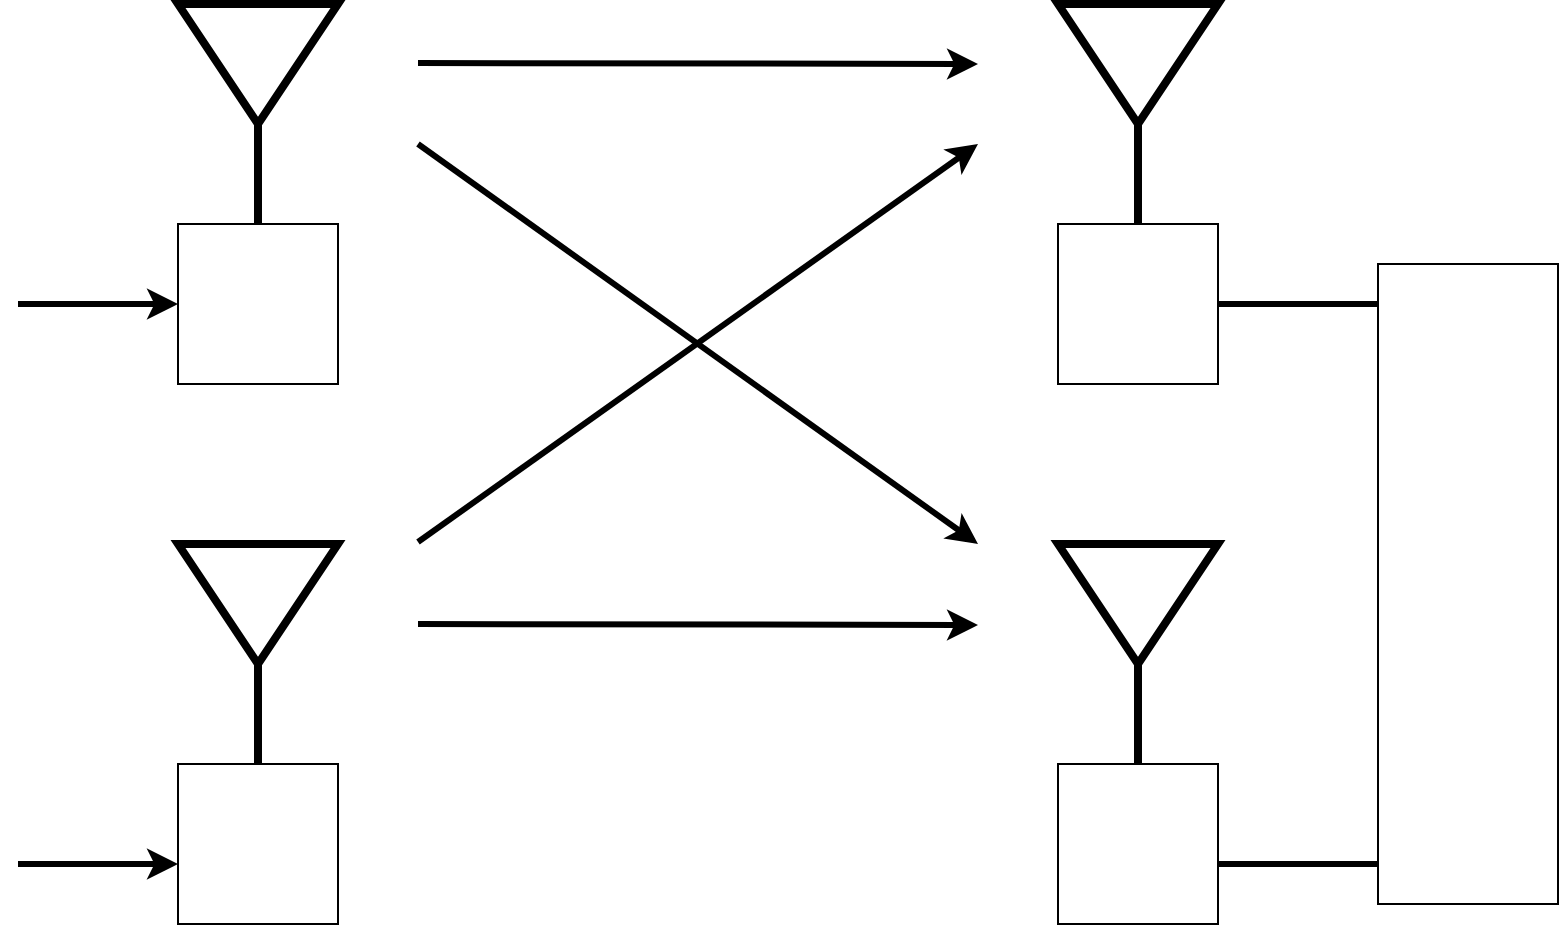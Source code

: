 <mxfile version="22.0.2" type="device">
  <diagram name="Page-1" id="k9zqkYv-JhOI1apqYoXB">
    <mxGraphModel dx="1098" dy="960" grid="1" gridSize="10" guides="1" tooltips="1" connect="1" arrows="1" fold="1" page="1" pageScale="1" pageWidth="827" pageHeight="1169" math="0" shadow="0">
      <root>
        <mxCell id="0" />
        <mxCell id="1" parent="0" />
        <mxCell id="dwckuzqTLXygEKj3dYpV-1" value="" style="whiteSpace=wrap;html=1;aspect=fixed;" vertex="1" parent="1">
          <mxGeometry x="120" y="400" width="80" height="80" as="geometry" />
        </mxCell>
        <mxCell id="dwckuzqTLXygEKj3dYpV-2" value="" style="endArrow=none;html=1;rounded=0;strokeWidth=4;" edge="1" parent="1">
          <mxGeometry width="50" height="50" relative="1" as="geometry">
            <mxPoint x="160" y="400" as="sourcePoint" />
            <mxPoint x="160" y="350" as="targetPoint" />
          </mxGeometry>
        </mxCell>
        <mxCell id="dwckuzqTLXygEKj3dYpV-3" value="" style="triangle;whiteSpace=wrap;html=1;direction=south;strokeWidth=4;" vertex="1" parent="1">
          <mxGeometry x="120" y="290" width="80" height="60" as="geometry" />
        </mxCell>
        <mxCell id="dwckuzqTLXygEKj3dYpV-4" value="" style="endArrow=classic;html=1;rounded=0;strokeWidth=3;" edge="1" parent="1">
          <mxGeometry width="50" height="50" relative="1" as="geometry">
            <mxPoint x="40" y="440" as="sourcePoint" />
            <mxPoint x="120" y="440" as="targetPoint" />
          </mxGeometry>
        </mxCell>
        <mxCell id="dwckuzqTLXygEKj3dYpV-5" value="" style="endArrow=classic;html=1;rounded=0;strokeWidth=3;" edge="1" parent="1">
          <mxGeometry width="50" height="50" relative="1" as="geometry">
            <mxPoint x="240" y="319.5" as="sourcePoint" />
            <mxPoint x="520" y="320" as="targetPoint" />
          </mxGeometry>
        </mxCell>
        <mxCell id="dwckuzqTLXygEKj3dYpV-6" value="" style="whiteSpace=wrap;html=1;aspect=fixed;" vertex="1" parent="1">
          <mxGeometry x="560" y="400" width="80" height="80" as="geometry" />
        </mxCell>
        <mxCell id="dwckuzqTLXygEKj3dYpV-7" value="" style="endArrow=none;html=1;rounded=0;strokeWidth=4;" edge="1" parent="1">
          <mxGeometry width="50" height="50" relative="1" as="geometry">
            <mxPoint x="600" y="400" as="sourcePoint" />
            <mxPoint x="600" y="350" as="targetPoint" />
          </mxGeometry>
        </mxCell>
        <mxCell id="dwckuzqTLXygEKj3dYpV-8" value="" style="triangle;whiteSpace=wrap;html=1;direction=south;strokeWidth=4;" vertex="1" parent="1">
          <mxGeometry x="560" y="290" width="80" height="60" as="geometry" />
        </mxCell>
        <mxCell id="dwckuzqTLXygEKj3dYpV-10" value="" style="whiteSpace=wrap;html=1;aspect=fixed;" vertex="1" parent="1">
          <mxGeometry x="120" y="670" width="80" height="80" as="geometry" />
        </mxCell>
        <mxCell id="dwckuzqTLXygEKj3dYpV-11" value="" style="endArrow=none;html=1;rounded=0;strokeWidth=4;" edge="1" parent="1">
          <mxGeometry width="50" height="50" relative="1" as="geometry">
            <mxPoint x="160" y="670" as="sourcePoint" />
            <mxPoint x="160" y="620" as="targetPoint" />
          </mxGeometry>
        </mxCell>
        <mxCell id="dwckuzqTLXygEKj3dYpV-12" value="" style="triangle;whiteSpace=wrap;html=1;direction=south;strokeWidth=4;" vertex="1" parent="1">
          <mxGeometry x="120" y="560" width="80" height="60" as="geometry" />
        </mxCell>
        <mxCell id="dwckuzqTLXygEKj3dYpV-13" value="" style="whiteSpace=wrap;html=1;aspect=fixed;" vertex="1" parent="1">
          <mxGeometry x="560" y="670" width="80" height="80" as="geometry" />
        </mxCell>
        <mxCell id="dwckuzqTLXygEKj3dYpV-14" value="" style="endArrow=none;html=1;rounded=0;strokeWidth=4;" edge="1" parent="1">
          <mxGeometry width="50" height="50" relative="1" as="geometry">
            <mxPoint x="600" y="670" as="sourcePoint" />
            <mxPoint x="600" y="620" as="targetPoint" />
          </mxGeometry>
        </mxCell>
        <mxCell id="dwckuzqTLXygEKj3dYpV-15" value="" style="triangle;whiteSpace=wrap;html=1;direction=south;strokeWidth=4;" vertex="1" parent="1">
          <mxGeometry x="560" y="560" width="80" height="60" as="geometry" />
        </mxCell>
        <mxCell id="dwckuzqTLXygEKj3dYpV-16" value="" style="endArrow=classic;html=1;rounded=0;strokeWidth=3;" edge="1" parent="1">
          <mxGeometry width="50" height="50" relative="1" as="geometry">
            <mxPoint x="240" y="600" as="sourcePoint" />
            <mxPoint x="520" y="600.5" as="targetPoint" />
          </mxGeometry>
        </mxCell>
        <mxCell id="dwckuzqTLXygEKj3dYpV-17" value="" style="endArrow=classic;html=1;rounded=0;strokeWidth=3;" edge="1" parent="1">
          <mxGeometry width="50" height="50" relative="1" as="geometry">
            <mxPoint x="240" y="559" as="sourcePoint" />
            <mxPoint x="520" y="360" as="targetPoint" />
          </mxGeometry>
        </mxCell>
        <mxCell id="dwckuzqTLXygEKj3dYpV-19" value="" style="endArrow=classic;html=1;rounded=0;strokeWidth=3;" edge="1" parent="1">
          <mxGeometry width="50" height="50" relative="1" as="geometry">
            <mxPoint x="240" y="360" as="sourcePoint" />
            <mxPoint x="520" y="560" as="targetPoint" />
          </mxGeometry>
        </mxCell>
        <mxCell id="dwckuzqTLXygEKj3dYpV-20" value="" style="endArrow=classic;html=1;rounded=0;strokeWidth=3;" edge="1" parent="1">
          <mxGeometry width="50" height="50" relative="1" as="geometry">
            <mxPoint x="40" y="720" as="sourcePoint" />
            <mxPoint x="120" y="720" as="targetPoint" />
          </mxGeometry>
        </mxCell>
        <mxCell id="dwckuzqTLXygEKj3dYpV-21" value="" style="endArrow=none;html=1;rounded=0;strokeWidth=3;" edge="1" parent="1">
          <mxGeometry width="50" height="50" relative="1" as="geometry">
            <mxPoint x="640" y="440" as="sourcePoint" />
            <mxPoint x="720" y="440" as="targetPoint" />
          </mxGeometry>
        </mxCell>
        <mxCell id="dwckuzqTLXygEKj3dYpV-22" value="" style="endArrow=none;html=1;rounded=0;strokeWidth=3;" edge="1" parent="1">
          <mxGeometry width="50" height="50" relative="1" as="geometry">
            <mxPoint x="640" y="720" as="sourcePoint" />
            <mxPoint x="720" y="720" as="targetPoint" />
          </mxGeometry>
        </mxCell>
        <mxCell id="dwckuzqTLXygEKj3dYpV-24" value="" style="rounded=0;whiteSpace=wrap;html=1;" vertex="1" parent="1">
          <mxGeometry x="720" y="420" width="90" height="320" as="geometry" />
        </mxCell>
      </root>
    </mxGraphModel>
  </diagram>
</mxfile>
